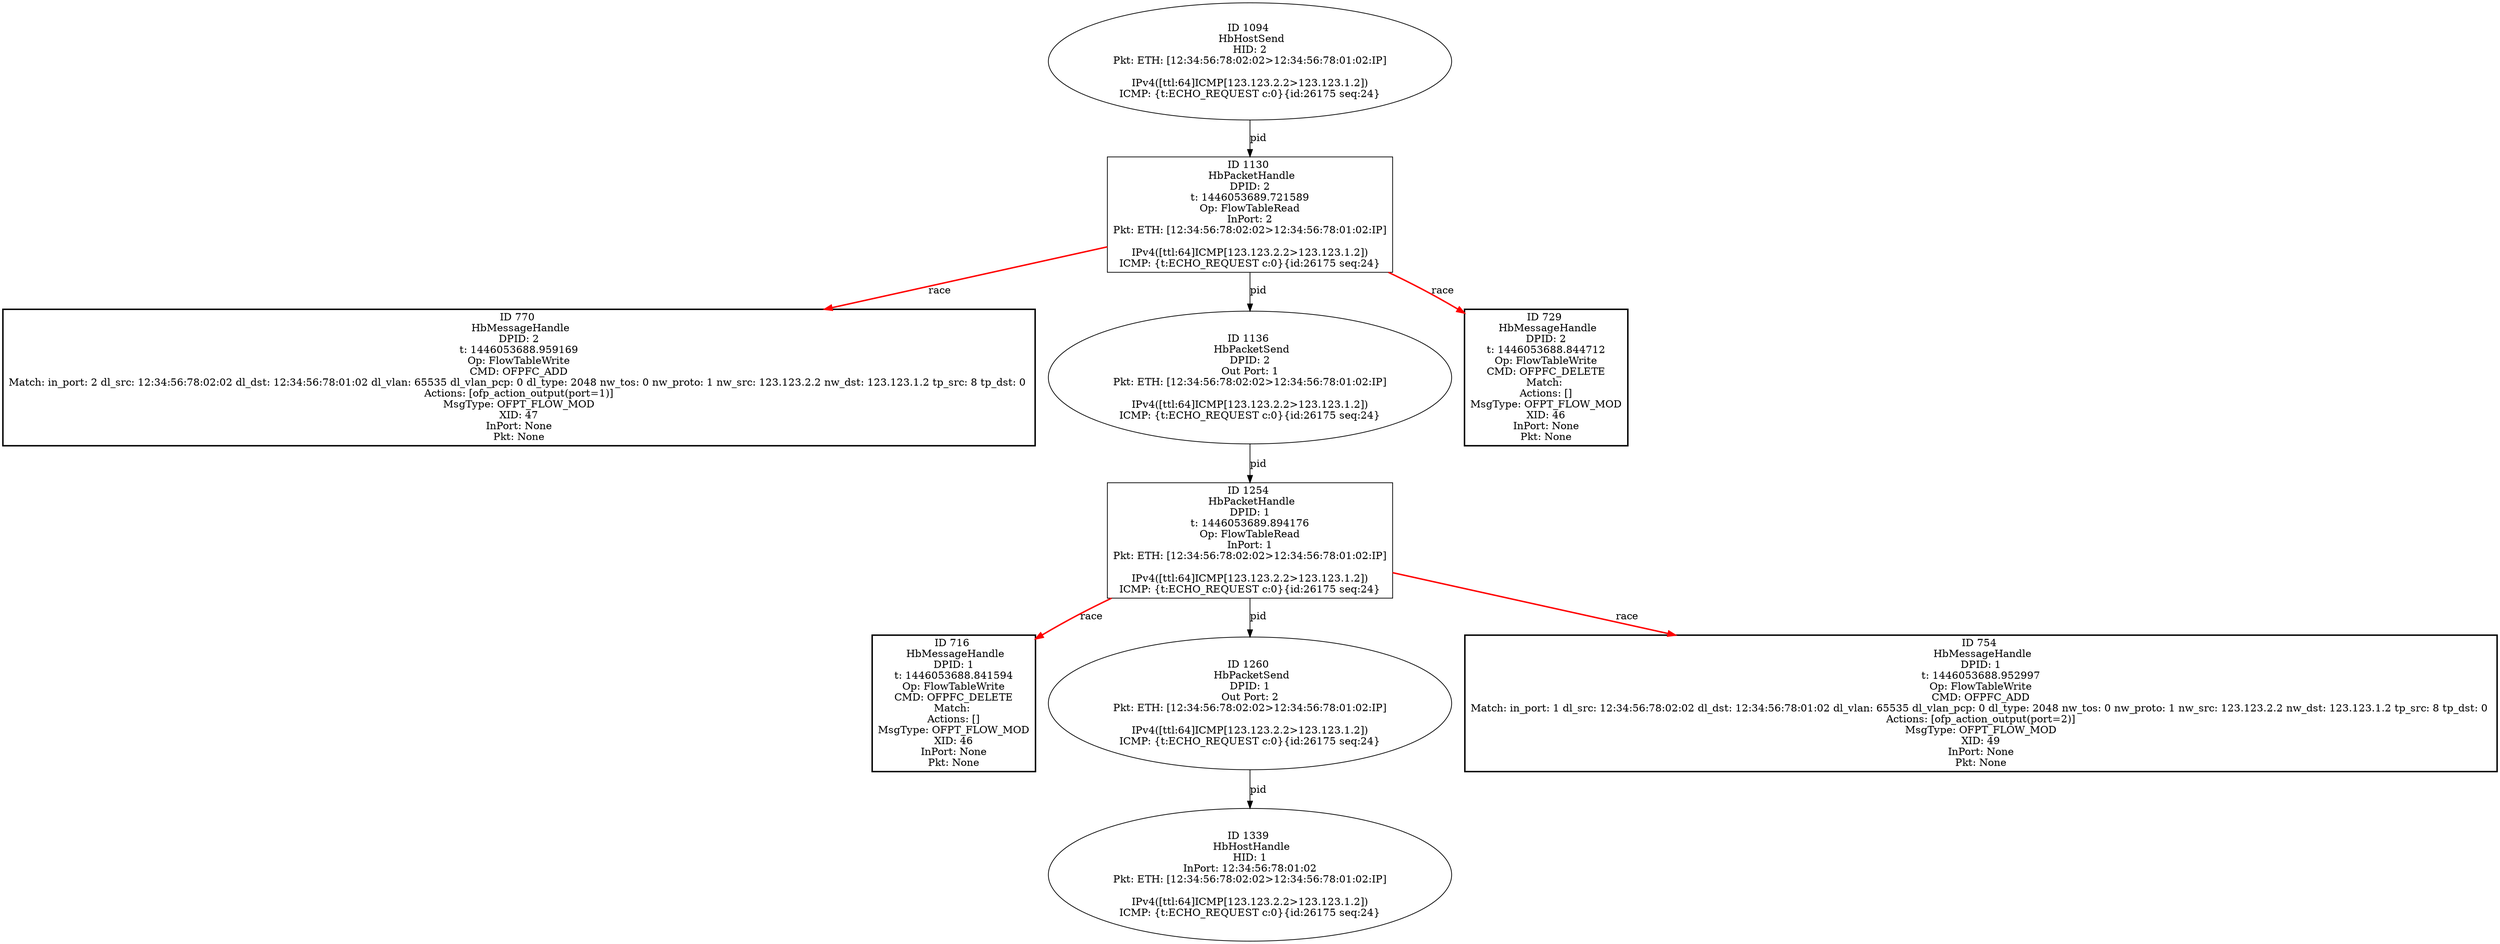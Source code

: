 strict digraph G {
770 [shape=box, style=bold, event=<hb_events.HbMessageHandle object at 0x103b0d950>, label="ID 770 
 HbMessageHandle
DPID: 2
t: 1446053688.959169
Op: FlowTableWrite
CMD: OFPFC_ADD
Match: in_port: 2 dl_src: 12:34:56:78:02:02 dl_dst: 12:34:56:78:01:02 dl_vlan: 65535 dl_vlan_pcp: 0 dl_type: 2048 nw_tos: 0 nw_proto: 1 nw_src: 123.123.2.2 nw_dst: 123.123.1.2 tp_src: 8 tp_dst: 0 
Actions: [ofp_action_output(port=1)]
MsgType: OFPT_FLOW_MOD
XID: 47
InPort: None
Pkt: None"];
1094 [shape=oval, event=<hb_events.HbHostSend object at 0x103c34d50>, label="ID 1094 
 HbHostSend
HID: 2
Pkt: ETH: [12:34:56:78:02:02>12:34:56:78:01:02:IP]

IPv4([ttl:64]ICMP[123.123.2.2>123.123.1.2])
ICMP: {t:ECHO_REQUEST c:0}{id:26175 seq:24}"];
1254 [shape=box, event=<hb_events.HbPacketHandle object at 0x103cd4f90>, label="ID 1254 
 HbPacketHandle
DPID: 1
t: 1446053689.894176
Op: FlowTableRead
InPort: 1
Pkt: ETH: [12:34:56:78:02:02>12:34:56:78:01:02:IP]

IPv4([ttl:64]ICMP[123.123.2.2>123.123.1.2])
ICMP: {t:ECHO_REQUEST c:0}{id:26175 seq:24}"];
716 [shape=box, style=bold, event=<hb_events.HbMessageHandle object at 0x103b01750>, label="ID 716 
 HbMessageHandle
DPID: 1
t: 1446053688.841594
Op: FlowTableWrite
CMD: OFPFC_DELETE
Match: 
Actions: []
MsgType: OFPT_FLOW_MOD
XID: 46
InPort: None
Pkt: None"];
1130 [shape=box, event=<hb_events.HbPacketHandle object at 0x103c4c290>, label="ID 1130 
 HbPacketHandle
DPID: 2
t: 1446053689.721589
Op: FlowTableRead
InPort: 2
Pkt: ETH: [12:34:56:78:02:02>12:34:56:78:01:02:IP]

IPv4([ttl:64]ICMP[123.123.2.2>123.123.1.2])
ICMP: {t:ECHO_REQUEST c:0}{id:26175 seq:24}"];
1260 [shape=oval, event=<hb_events.HbPacketSend object at 0x103cc7350>, label="ID 1260 
 HbPacketSend
DPID: 1
Out Port: 2
Pkt: ETH: [12:34:56:78:02:02>12:34:56:78:01:02:IP]

IPv4([ttl:64]ICMP[123.123.2.2>123.123.1.2])
ICMP: {t:ECHO_REQUEST c:0}{id:26175 seq:24}"];
1136 [shape=oval, event=<hb_events.HbPacketSend object at 0x103bcdb10>, label="ID 1136 
 HbPacketSend
DPID: 2
Out Port: 1
Pkt: ETH: [12:34:56:78:02:02>12:34:56:78:01:02:IP]

IPv4([ttl:64]ICMP[123.123.2.2>123.123.1.2])
ICMP: {t:ECHO_REQUEST c:0}{id:26175 seq:24}"];
754 [shape=box, style=bold, event=<hb_events.HbMessageHandle object at 0x103b0d110>, label="ID 754 
 HbMessageHandle
DPID: 1
t: 1446053688.952997
Op: FlowTableWrite
CMD: OFPFC_ADD
Match: in_port: 1 dl_src: 12:34:56:78:02:02 dl_dst: 12:34:56:78:01:02 dl_vlan: 65535 dl_vlan_pcp: 0 dl_type: 2048 nw_tos: 0 nw_proto: 1 nw_src: 123.123.2.2 nw_dst: 123.123.1.2 tp_src: 8 tp_dst: 0 
Actions: [ofp_action_output(port=2)]
MsgType: OFPT_FLOW_MOD
XID: 49
InPort: None
Pkt: None"];
729 [shape=box, style=bold, event=<hb_events.HbMessageHandle object at 0x103b01ed0>, label="ID 729 
 HbMessageHandle
DPID: 2
t: 1446053688.844712
Op: FlowTableWrite
CMD: OFPFC_DELETE
Match: 
Actions: []
MsgType: OFPT_FLOW_MOD
XID: 46
InPort: None
Pkt: None"];
1339 [shape=oval, event=<hb_events.HbHostHandle object at 0x103c74f90>, label="ID 1339 
 HbHostHandle
HID: 1
InPort: 12:34:56:78:01:02
Pkt: ETH: [12:34:56:78:02:02>12:34:56:78:01:02:IP]

IPv4([ttl:64]ICMP[123.123.2.2>123.123.1.2])
ICMP: {t:ECHO_REQUEST c:0}{id:26175 seq:24}"];
1094 -> 1130  [rel=pid, label=pid];
1254 -> 716  [harmful=True, color=red, style=bold, rel=race, label=race];
1254 -> 754  [harmful=True, color=red, style=bold, rel=race, label=race];
1254 -> 1260  [rel=pid, label=pid];
1130 -> 1136  [rel=pid, label=pid];
1130 -> 729  [harmful=True, color=red, style=bold, rel=race, label=race];
1130 -> 770  [harmful=True, color=red, style=bold, rel=race, label=race];
1260 -> 1339  [rel=pid, label=pid];
1136 -> 1254  [rel=pid, label=pid];
}
